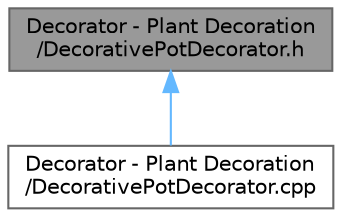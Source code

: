 digraph "Decorator - Plant Decoration/DecorativePotDecorator.h"
{
 // INTERACTIVE_SVG=YES
 // LATEX_PDF_SIZE
  bgcolor="transparent";
  edge [fontname=Helvetica,fontsize=10,labelfontname=Helvetica,labelfontsize=10];
  node [fontname=Helvetica,fontsize=10,shape=box,height=0.2,width=0.4];
  Node1 [id="Node000001",label="Decorator - Plant Decoration\l/DecorativePotDecorator.h",height=0.2,width=0.4,color="gray40", fillcolor="grey60", style="filled", fontcolor="black",tooltip="Header file for the DecorativePotDecorator concrete decorator class."];
  Node1 -> Node2 [id="edge1_Node000001_Node000002",dir="back",color="steelblue1",style="solid",tooltip=" "];
  Node2 [id="Node000002",label="Decorator - Plant Decoration\l/DecorativePotDecorator.cpp",height=0.2,width=0.4,color="grey40", fillcolor="white", style="filled",URL="$_decorative_pot_decorator_8cpp.html",tooltip=" "];
}
